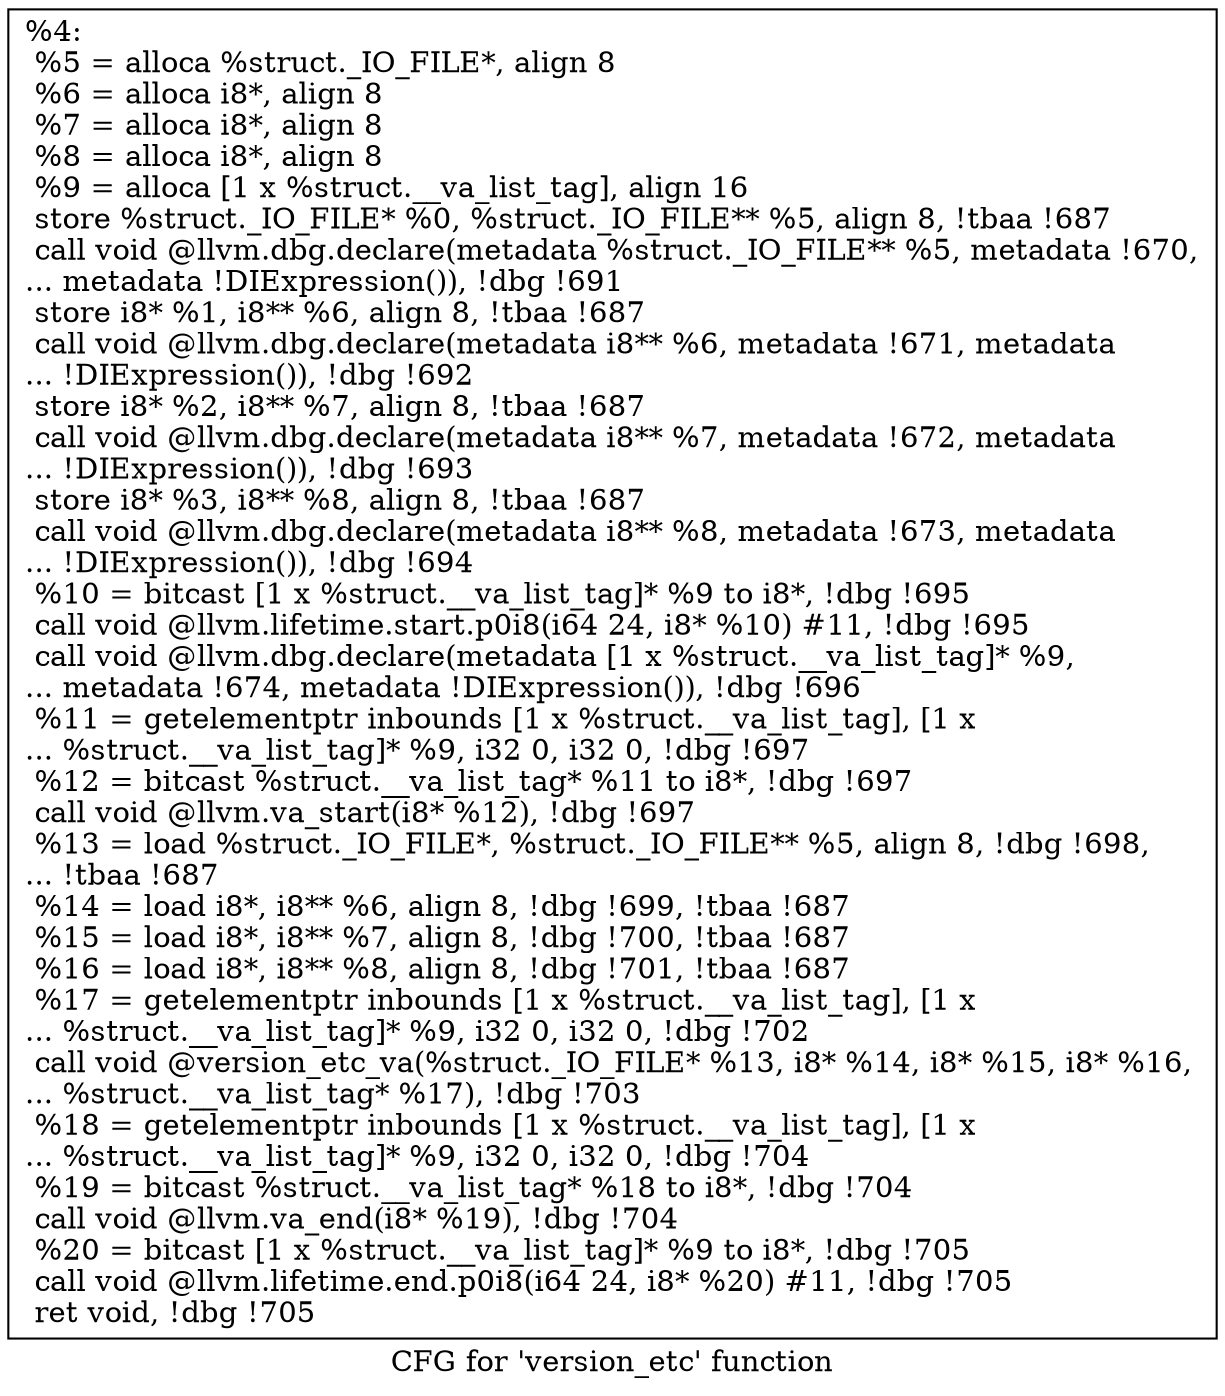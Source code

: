 digraph "CFG for 'version_etc' function" {
	label="CFG for 'version_etc' function";

	Node0x14d18c0 [shape=record,label="{%4:\l  %5 = alloca %struct._IO_FILE*, align 8\l  %6 = alloca i8*, align 8\l  %7 = alloca i8*, align 8\l  %8 = alloca i8*, align 8\l  %9 = alloca [1 x %struct.__va_list_tag], align 16\l  store %struct._IO_FILE* %0, %struct._IO_FILE** %5, align 8, !tbaa !687\l  call void @llvm.dbg.declare(metadata %struct._IO_FILE** %5, metadata !670,\l... metadata !DIExpression()), !dbg !691\l  store i8* %1, i8** %6, align 8, !tbaa !687\l  call void @llvm.dbg.declare(metadata i8** %6, metadata !671, metadata\l... !DIExpression()), !dbg !692\l  store i8* %2, i8** %7, align 8, !tbaa !687\l  call void @llvm.dbg.declare(metadata i8** %7, metadata !672, metadata\l... !DIExpression()), !dbg !693\l  store i8* %3, i8** %8, align 8, !tbaa !687\l  call void @llvm.dbg.declare(metadata i8** %8, metadata !673, metadata\l... !DIExpression()), !dbg !694\l  %10 = bitcast [1 x %struct.__va_list_tag]* %9 to i8*, !dbg !695\l  call void @llvm.lifetime.start.p0i8(i64 24, i8* %10) #11, !dbg !695\l  call void @llvm.dbg.declare(metadata [1 x %struct.__va_list_tag]* %9,\l... metadata !674, metadata !DIExpression()), !dbg !696\l  %11 = getelementptr inbounds [1 x %struct.__va_list_tag], [1 x\l... %struct.__va_list_tag]* %9, i32 0, i32 0, !dbg !697\l  %12 = bitcast %struct.__va_list_tag* %11 to i8*, !dbg !697\l  call void @llvm.va_start(i8* %12), !dbg !697\l  %13 = load %struct._IO_FILE*, %struct._IO_FILE** %5, align 8, !dbg !698,\l... !tbaa !687\l  %14 = load i8*, i8** %6, align 8, !dbg !699, !tbaa !687\l  %15 = load i8*, i8** %7, align 8, !dbg !700, !tbaa !687\l  %16 = load i8*, i8** %8, align 8, !dbg !701, !tbaa !687\l  %17 = getelementptr inbounds [1 x %struct.__va_list_tag], [1 x\l... %struct.__va_list_tag]* %9, i32 0, i32 0, !dbg !702\l  call void @version_etc_va(%struct._IO_FILE* %13, i8* %14, i8* %15, i8* %16,\l... %struct.__va_list_tag* %17), !dbg !703\l  %18 = getelementptr inbounds [1 x %struct.__va_list_tag], [1 x\l... %struct.__va_list_tag]* %9, i32 0, i32 0, !dbg !704\l  %19 = bitcast %struct.__va_list_tag* %18 to i8*, !dbg !704\l  call void @llvm.va_end(i8* %19), !dbg !704\l  %20 = bitcast [1 x %struct.__va_list_tag]* %9 to i8*, !dbg !705\l  call void @llvm.lifetime.end.p0i8(i64 24, i8* %20) #11, !dbg !705\l  ret void, !dbg !705\l}"];
}
